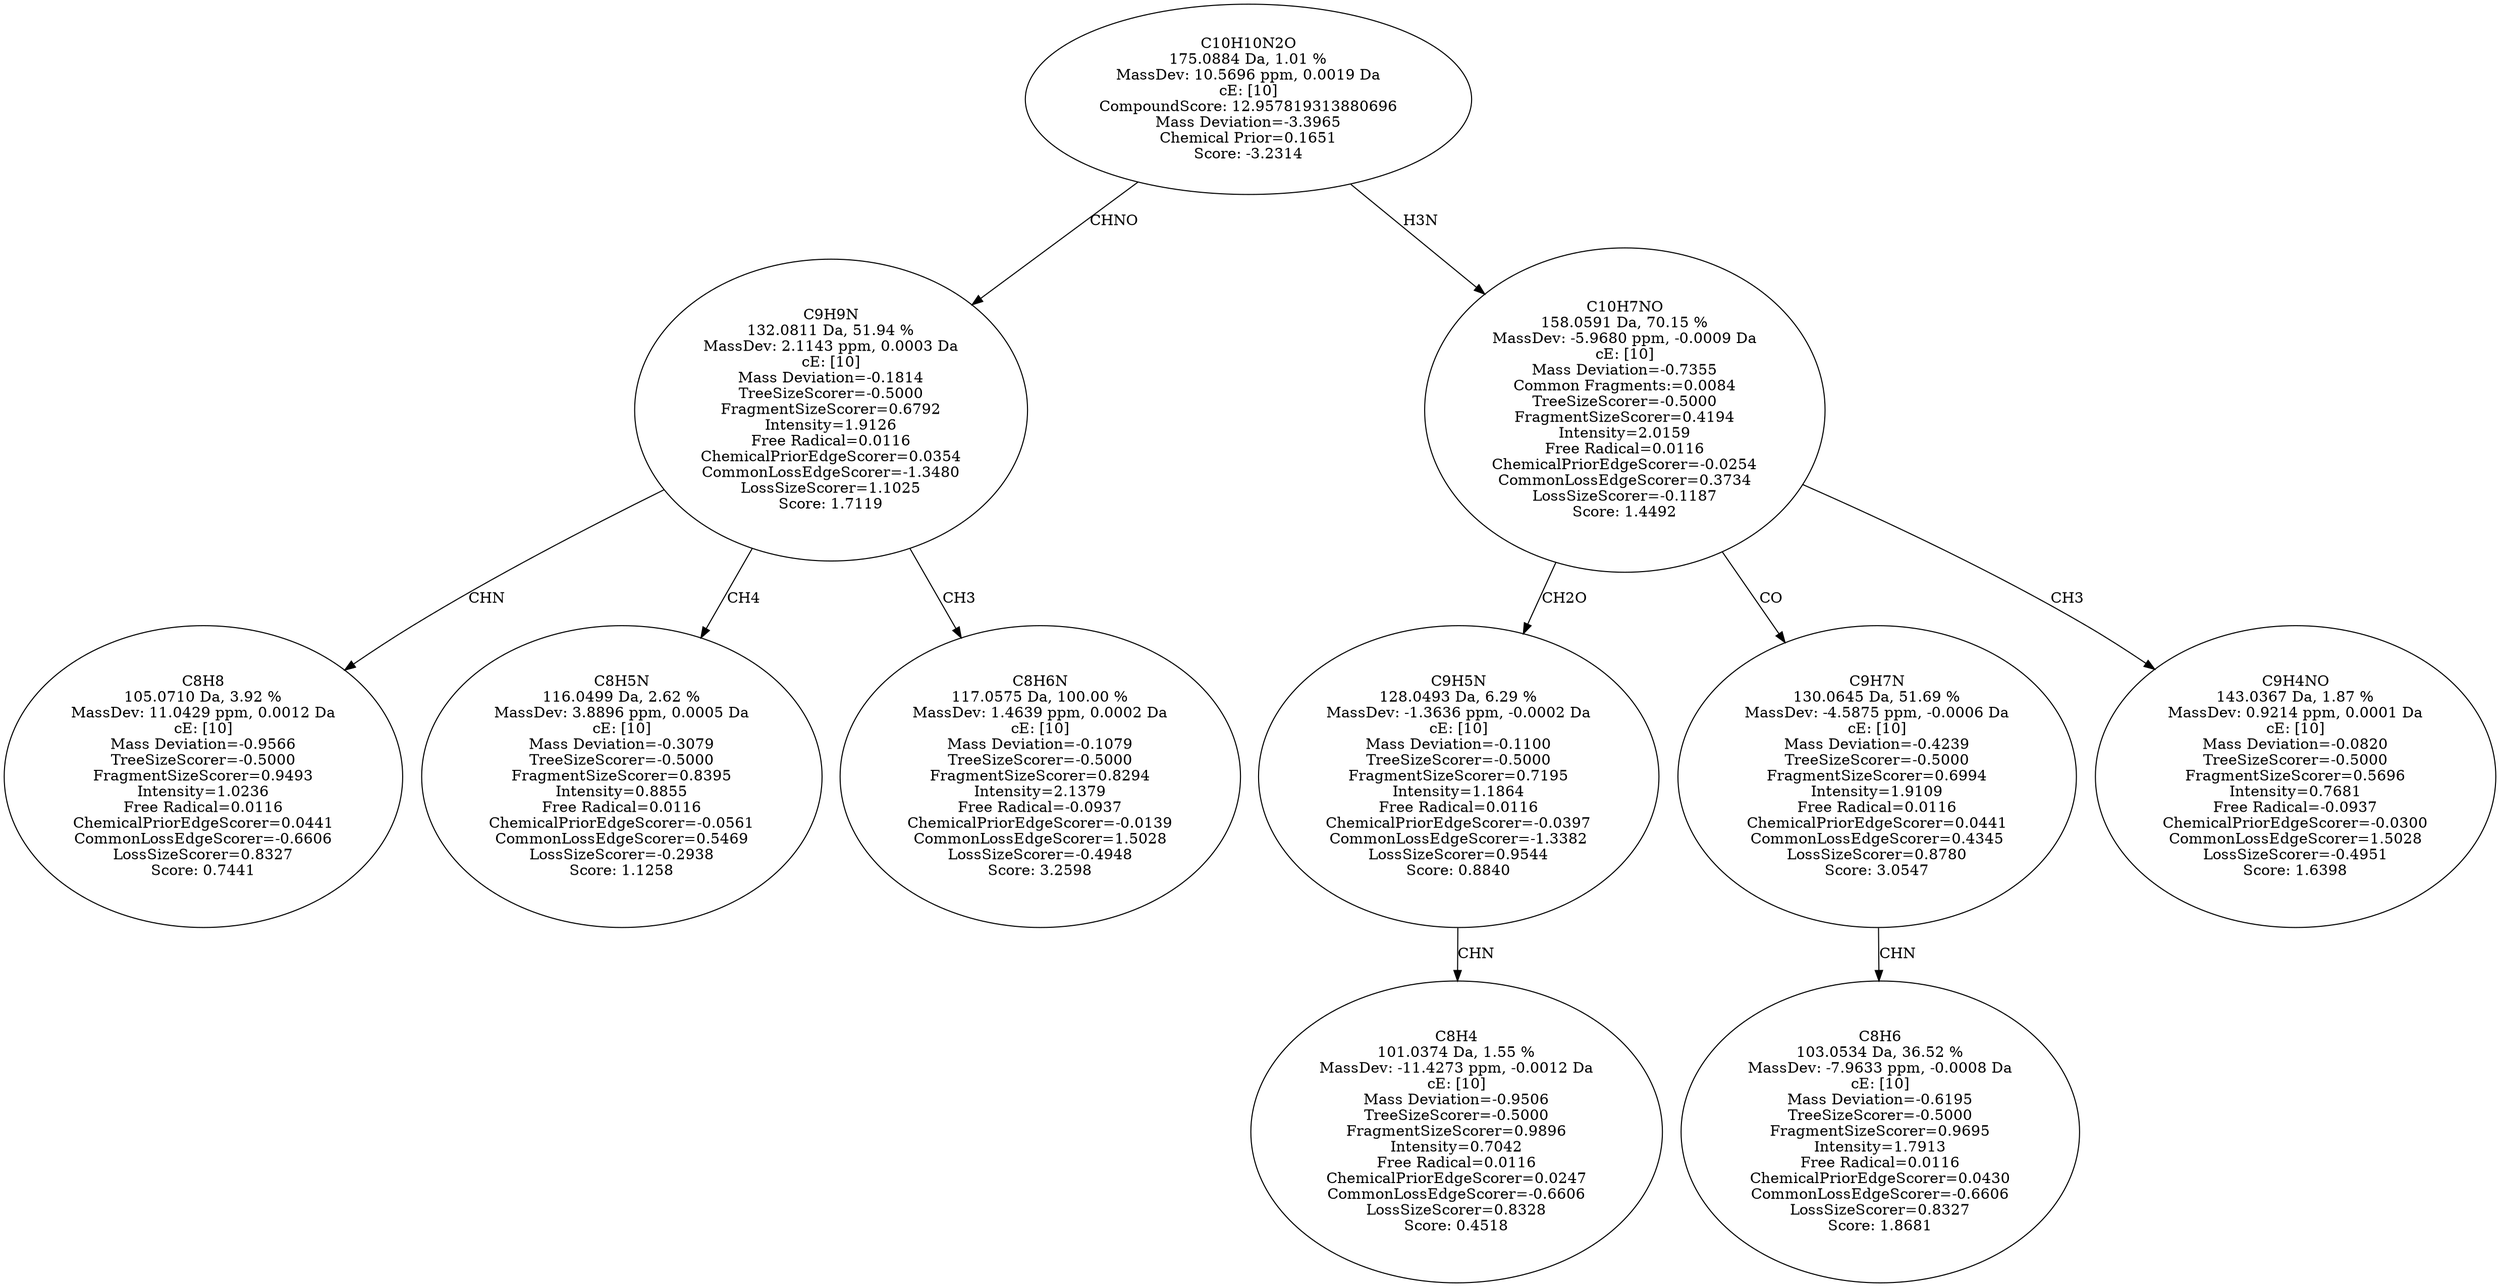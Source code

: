 strict digraph {
v1 [label="C8H8\n105.0710 Da, 3.92 %\nMassDev: 11.0429 ppm, 0.0012 Da\ncE: [10]\nMass Deviation=-0.9566\nTreeSizeScorer=-0.5000\nFragmentSizeScorer=0.9493\nIntensity=1.0236\nFree Radical=0.0116\nChemicalPriorEdgeScorer=0.0441\nCommonLossEdgeScorer=-0.6606\nLossSizeScorer=0.8327\nScore: 0.7441"];
v2 [label="C8H5N\n116.0499 Da, 2.62 %\nMassDev: 3.8896 ppm, 0.0005 Da\ncE: [10]\nMass Deviation=-0.3079\nTreeSizeScorer=-0.5000\nFragmentSizeScorer=0.8395\nIntensity=0.8855\nFree Radical=0.0116\nChemicalPriorEdgeScorer=-0.0561\nCommonLossEdgeScorer=0.5469\nLossSizeScorer=-0.2938\nScore: 1.1258"];
v3 [label="C8H6N\n117.0575 Da, 100.00 %\nMassDev: 1.4639 ppm, 0.0002 Da\ncE: [10]\nMass Deviation=-0.1079\nTreeSizeScorer=-0.5000\nFragmentSizeScorer=0.8294\nIntensity=2.1379\nFree Radical=-0.0937\nChemicalPriorEdgeScorer=-0.0139\nCommonLossEdgeScorer=1.5028\nLossSizeScorer=-0.4948\nScore: 3.2598"];
v4 [label="C9H9N\n132.0811 Da, 51.94 %\nMassDev: 2.1143 ppm, 0.0003 Da\ncE: [10]\nMass Deviation=-0.1814\nTreeSizeScorer=-0.5000\nFragmentSizeScorer=0.6792\nIntensity=1.9126\nFree Radical=0.0116\nChemicalPriorEdgeScorer=0.0354\nCommonLossEdgeScorer=-1.3480\nLossSizeScorer=1.1025\nScore: 1.7119"];
v5 [label="C8H4\n101.0374 Da, 1.55 %\nMassDev: -11.4273 ppm, -0.0012 Da\ncE: [10]\nMass Deviation=-0.9506\nTreeSizeScorer=-0.5000\nFragmentSizeScorer=0.9896\nIntensity=0.7042\nFree Radical=0.0116\nChemicalPriorEdgeScorer=0.0247\nCommonLossEdgeScorer=-0.6606\nLossSizeScorer=0.8328\nScore: 0.4518"];
v6 [label="C9H5N\n128.0493 Da, 6.29 %\nMassDev: -1.3636 ppm, -0.0002 Da\ncE: [10]\nMass Deviation=-0.1100\nTreeSizeScorer=-0.5000\nFragmentSizeScorer=0.7195\nIntensity=1.1864\nFree Radical=0.0116\nChemicalPriorEdgeScorer=-0.0397\nCommonLossEdgeScorer=-1.3382\nLossSizeScorer=0.9544\nScore: 0.8840"];
v7 [label="C8H6\n103.0534 Da, 36.52 %\nMassDev: -7.9633 ppm, -0.0008 Da\ncE: [10]\nMass Deviation=-0.6195\nTreeSizeScorer=-0.5000\nFragmentSizeScorer=0.9695\nIntensity=1.7913\nFree Radical=0.0116\nChemicalPriorEdgeScorer=0.0430\nCommonLossEdgeScorer=-0.6606\nLossSizeScorer=0.8327\nScore: 1.8681"];
v8 [label="C9H7N\n130.0645 Da, 51.69 %\nMassDev: -4.5875 ppm, -0.0006 Da\ncE: [10]\nMass Deviation=-0.4239\nTreeSizeScorer=-0.5000\nFragmentSizeScorer=0.6994\nIntensity=1.9109\nFree Radical=0.0116\nChemicalPriorEdgeScorer=0.0441\nCommonLossEdgeScorer=0.4345\nLossSizeScorer=0.8780\nScore: 3.0547"];
v9 [label="C9H4NO\n143.0367 Da, 1.87 %\nMassDev: 0.9214 ppm, 0.0001 Da\ncE: [10]\nMass Deviation=-0.0820\nTreeSizeScorer=-0.5000\nFragmentSizeScorer=0.5696\nIntensity=0.7681\nFree Radical=-0.0937\nChemicalPriorEdgeScorer=-0.0300\nCommonLossEdgeScorer=1.5028\nLossSizeScorer=-0.4951\nScore: 1.6398"];
v10 [label="C10H7NO\n158.0591 Da, 70.15 %\nMassDev: -5.9680 ppm, -0.0009 Da\ncE: [10]\nMass Deviation=-0.7355\nCommon Fragments:=0.0084\nTreeSizeScorer=-0.5000\nFragmentSizeScorer=0.4194\nIntensity=2.0159\nFree Radical=0.0116\nChemicalPriorEdgeScorer=-0.0254\nCommonLossEdgeScorer=0.3734\nLossSizeScorer=-0.1187\nScore: 1.4492"];
v11 [label="C10H10N2O\n175.0884 Da, 1.01 %\nMassDev: 10.5696 ppm, 0.0019 Da\ncE: [10]\nCompoundScore: 12.957819313880696\nMass Deviation=-3.3965\nChemical Prior=0.1651\nScore: -3.2314"];
v4 -> v1 [label="CHN"];
v4 -> v2 [label="CH4"];
v4 -> v3 [label="CH3"];
v11 -> v4 [label="CHNO"];
v6 -> v5 [label="CHN"];
v10 -> v6 [label="CH2O"];
v8 -> v7 [label="CHN"];
v10 -> v8 [label="CO"];
v10 -> v9 [label="CH3"];
v11 -> v10 [label="H3N"];
}